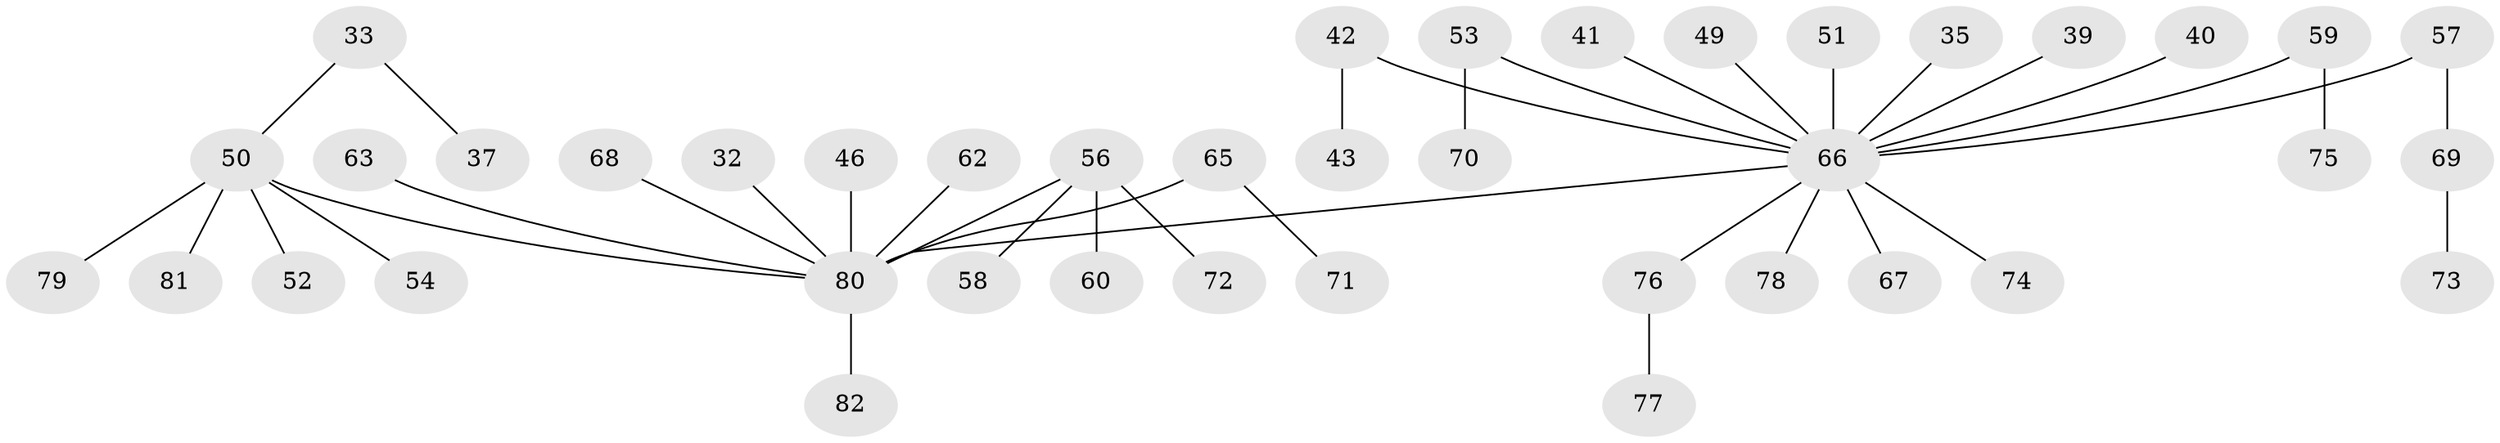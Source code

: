// original degree distribution, {7: 0.012195121951219513, 3: 0.13414634146341464, 2: 0.25609756097560976, 4: 0.07317073170731707, 1: 0.4878048780487805, 6: 0.012195121951219513, 5: 0.024390243902439025}
// Generated by graph-tools (version 1.1) at 2025/56/03/04/25 21:56:41]
// undirected, 41 vertices, 40 edges
graph export_dot {
graph [start="1"]
  node [color=gray90,style=filled];
  32 [super="+20+26"];
  33 [super="+30"];
  35;
  37;
  39;
  40;
  41 [super="+28"];
  42;
  43;
  46;
  49;
  50 [super="+45"];
  51;
  52;
  53;
  54;
  56 [super="+27+44+55"];
  57;
  58;
  59;
  60;
  62;
  63;
  65;
  66 [super="+48+64+29+31+36"];
  67;
  68;
  69;
  70;
  71;
  72;
  73;
  74;
  75;
  76;
  77;
  78;
  79;
  80 [super="+21+47+61+13"];
  81;
  82;
  32 -- 80;
  33 -- 37;
  33 -- 50;
  35 -- 66;
  39 -- 66;
  40 -- 66;
  41 -- 66;
  42 -- 43;
  42 -- 66;
  46 -- 80;
  49 -- 66;
  50 -- 79;
  50 -- 80;
  50 -- 81;
  50 -- 52;
  50 -- 54;
  51 -- 66;
  53 -- 70;
  53 -- 66;
  56 -- 60;
  56 -- 72;
  56 -- 58;
  56 -- 80;
  57 -- 69;
  57 -- 66;
  59 -- 75;
  59 -- 66;
  62 -- 80;
  63 -- 80;
  65 -- 71;
  65 -- 80;
  66 -- 67;
  66 -- 74;
  66 -- 76;
  66 -- 78;
  66 -- 80;
  68 -- 80;
  69 -- 73;
  76 -- 77;
  80 -- 82;
}

